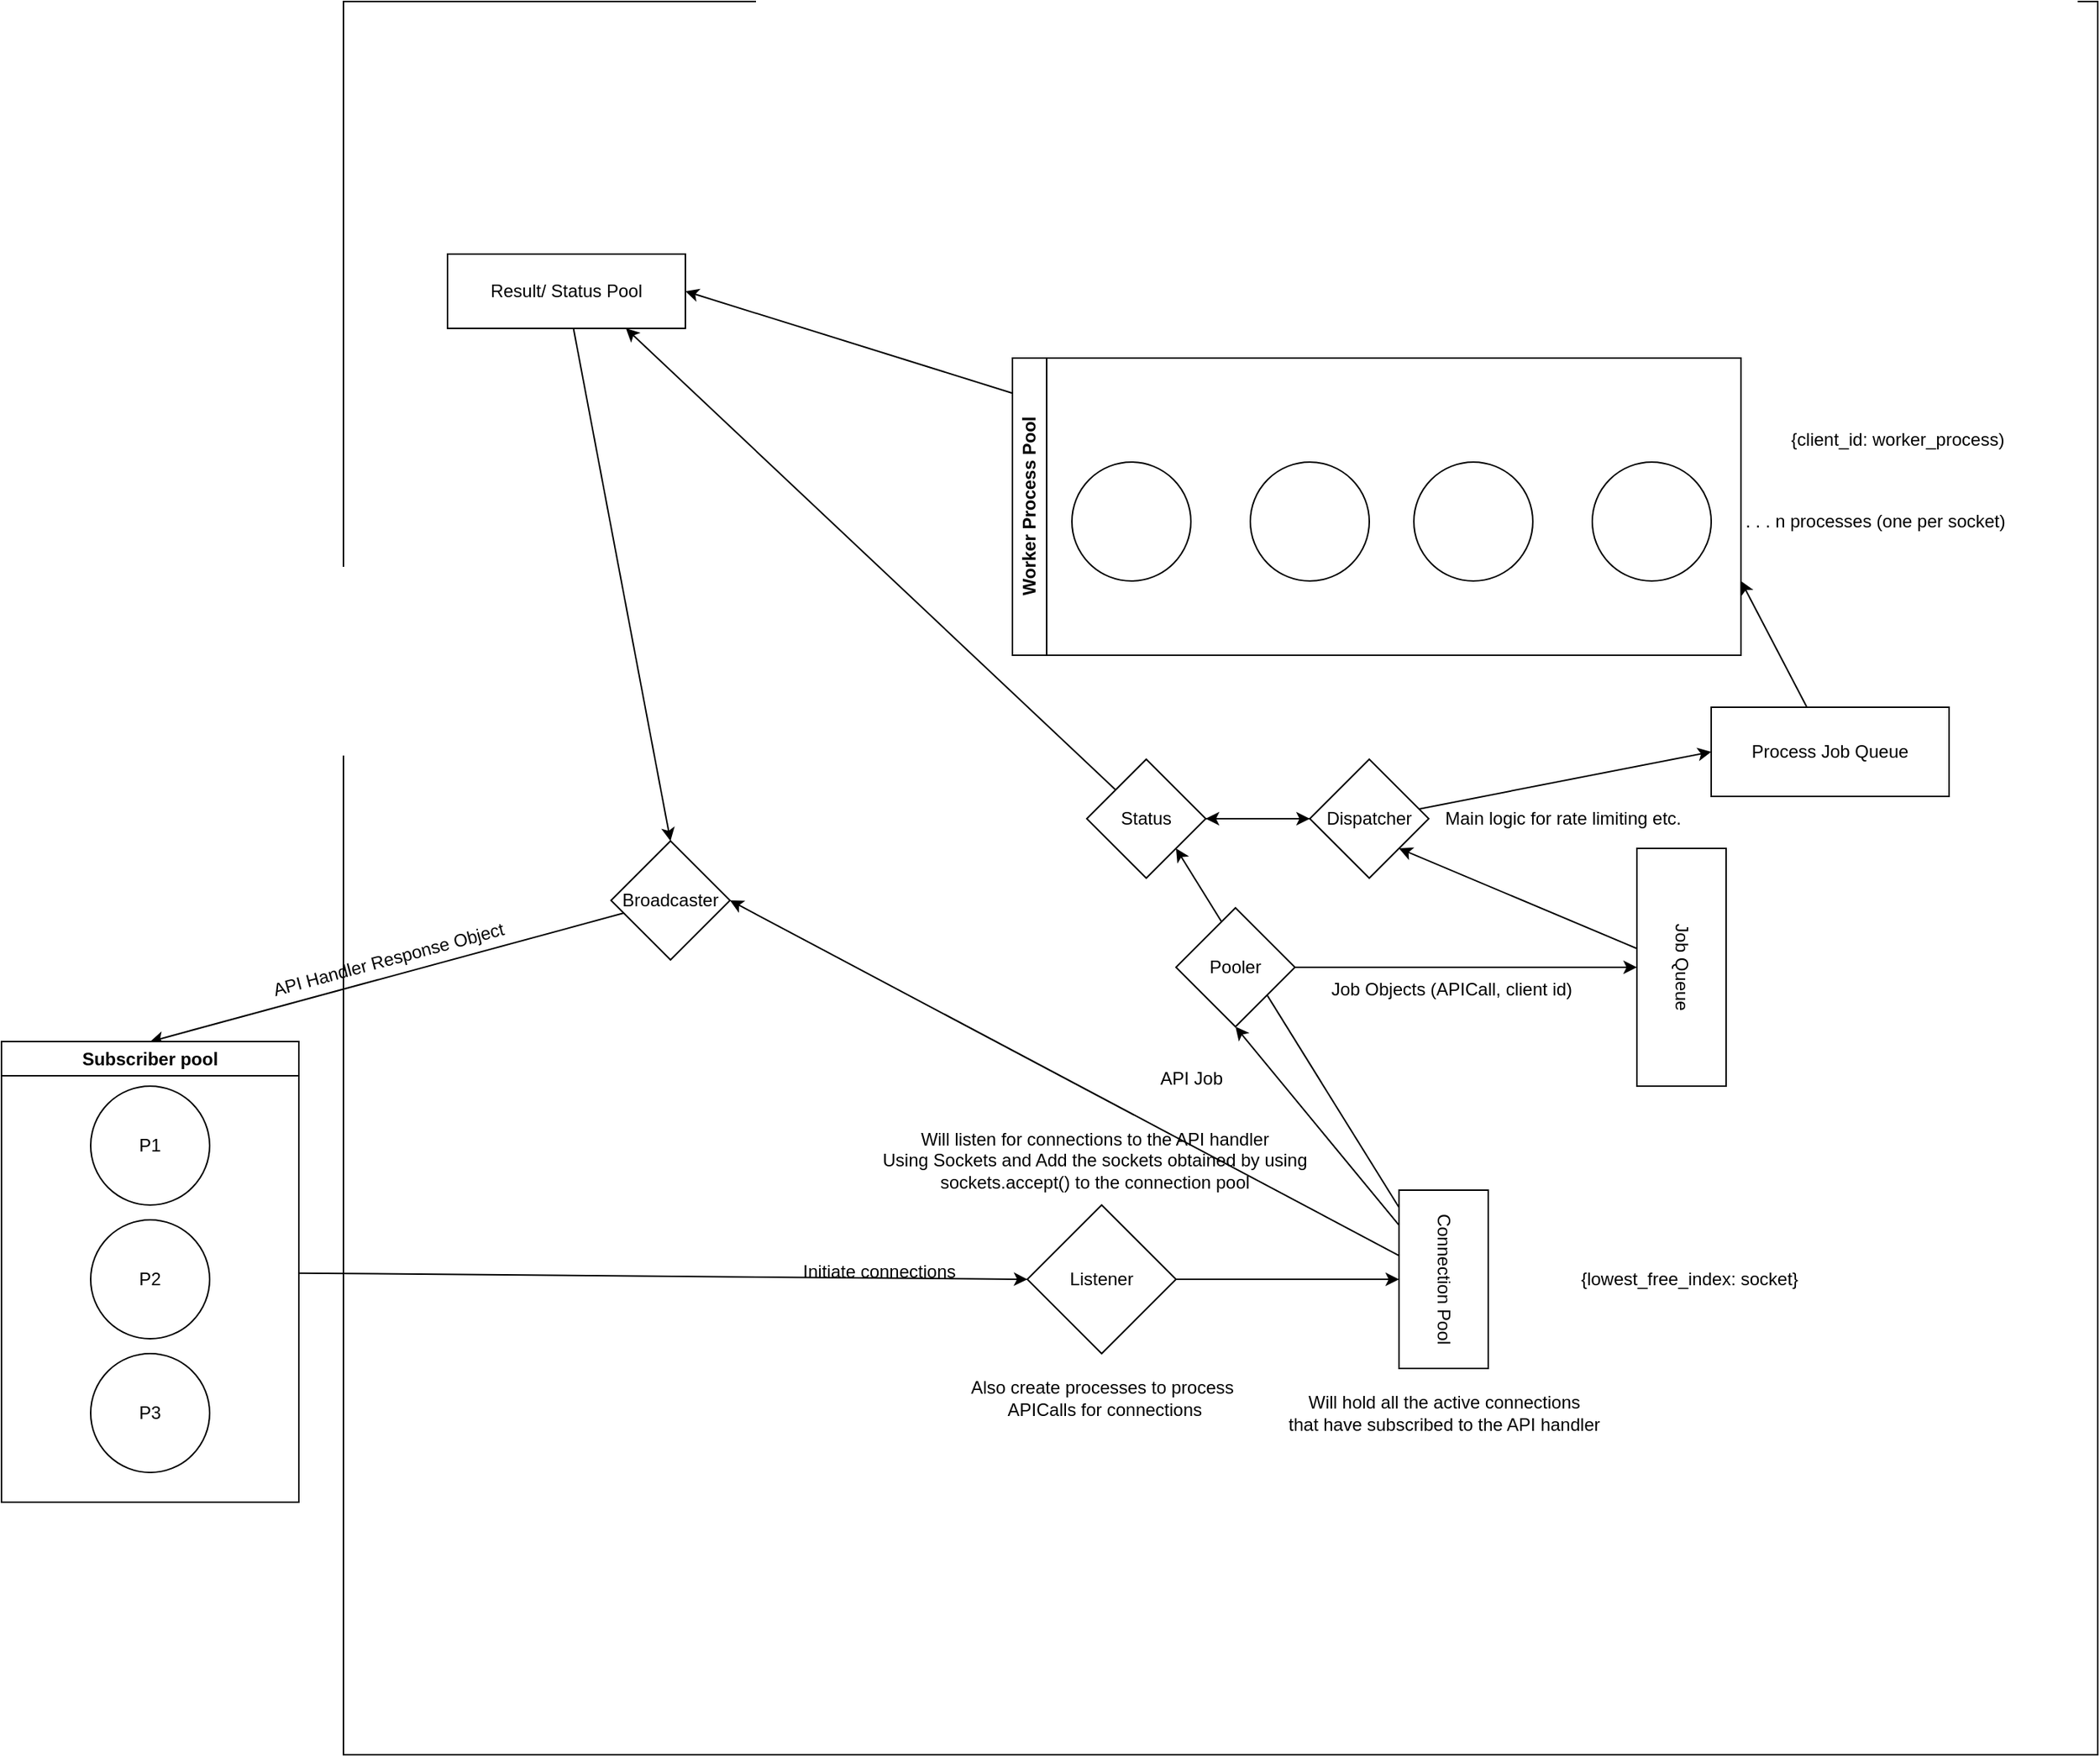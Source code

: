 <mxfile>
    <diagram id="5UH83zZkqx4QChW5Bn_I" name="Page-1">
        <mxGraphModel dx="2795" dy="1985" grid="1" gridSize="10" guides="1" tooltips="1" connect="1" arrows="1" fold="1" page="1" pageScale="1" pageWidth="850" pageHeight="1100" math="0" shadow="0">
            <root>
                <mxCell id="0"/>
                <mxCell id="1" parent="0"/>
                <object label="" hedietLinkedDataV1_path="../objects.py" hedietLinkedDataV1_start_col_x-num="8" hedietLinkedDataV1_start_line_x-num="73" hedietLinkedDataV1_end_col_x-num="8" hedietLinkedDataV1_end_line_x-num="73" id="77">
                    <mxCell style="whiteSpace=wrap;html=1;aspect=fixed;movable=1;resizable=1;rotatable=1;deletable=1;editable=1;connectable=1;" parent="1" vertex="1">
                        <mxGeometry x="-90" y="-290" width="1180" height="1180" as="geometry"/>
                    </mxCell>
                </object>
                <mxCell id="5" value="P1" style="ellipse;whiteSpace=wrap;html=1;aspect=fixed;" parent="1" vertex="1">
                    <mxGeometry x="-260" y="440" width="80" height="80" as="geometry"/>
                </mxCell>
                <mxCell id="35" style="edgeStyle=none;html=1;entryX=1;entryY=1;entryDx=0;entryDy=0;" parent="1" source="7" target="34" edge="1">
                    <mxGeometry relative="1" as="geometry"/>
                </mxCell>
                <mxCell id="7" value="Job Queue" style="rounded=0;whiteSpace=wrap;html=1;rotation=90;" parent="1" vertex="1">
                    <mxGeometry x="730" y="330" width="160" height="60" as="geometry"/>
                </mxCell>
                <mxCell id="70" style="edgeStyle=none;html=1;entryX=0.5;entryY=0;entryDx=0;entryDy=0;" parent="1" source="11" target="68" edge="1">
                    <mxGeometry relative="1" as="geometry"/>
                </mxCell>
                <mxCell id="11" value="Broadcaster" style="rhombus;whiteSpace=wrap;html=1;" parent="1" vertex="1">
                    <mxGeometry x="90" y="275" width="80" height="80" as="geometry"/>
                </mxCell>
                <mxCell id="23" style="edgeStyle=none;html=1;entryX=0.5;entryY=1;entryDx=0;entryDy=0;" parent="1" source="17" target="22" edge="1">
                    <mxGeometry relative="1" as="geometry"/>
                </mxCell>
                <mxCell id="17" value="Listener" style="rhombus;whiteSpace=wrap;html=1;" parent="1" vertex="1">
                    <mxGeometry x="370" y="520" width="100" height="100" as="geometry"/>
                </mxCell>
                <mxCell id="18" value="Will listen for connections to the API handler&lt;br&gt;Using Sockets and Add the sockets obtained by using&lt;br&gt;sockets.accept() to the connection pool" style="text;html=1;align=center;verticalAlign=middle;resizable=0;points=[];autosize=1;strokeColor=none;fillColor=none;" parent="1" vertex="1">
                    <mxGeometry x="260" y="460" width="310" height="60" as="geometry"/>
                </mxCell>
                <mxCell id="27" style="edgeStyle=none;html=1;entryX=0.5;entryY=1;entryDx=0;entryDy=0;" parent="1" source="22" target="25" edge="1">
                    <mxGeometry relative="1" as="geometry">
                        <mxPoint x="560" y="450" as="targetPoint"/>
                    </mxGeometry>
                </mxCell>
                <mxCell id="50" style="edgeStyle=none;html=1;entryX=1;entryY=1;entryDx=0;entryDy=0;" parent="1" source="22" target="46" edge="1">
                    <mxGeometry relative="1" as="geometry"/>
                </mxCell>
                <mxCell id="67" style="edgeStyle=none;html=1;entryX=1;entryY=0.5;entryDx=0;entryDy=0;" parent="1" source="22" target="11" edge="1">
                    <mxGeometry relative="1" as="geometry"/>
                </mxCell>
                <mxCell id="22" value="Connection Pool" style="rounded=0;whiteSpace=wrap;html=1;rotation=90;" parent="1" vertex="1">
                    <mxGeometry x="590" y="540" width="120" height="60" as="geometry"/>
                </mxCell>
                <mxCell id="24" value="Will hold all the active connections&lt;br&gt;that have subscribed to the API handler" style="text;html=1;align=center;verticalAlign=middle;resizable=0;points=[];autosize=1;strokeColor=none;fillColor=none;" parent="1" vertex="1">
                    <mxGeometry x="535" y="640" width="230" height="40" as="geometry"/>
                </mxCell>
                <mxCell id="28" style="edgeStyle=none;html=1;entryX=0.5;entryY=1;entryDx=0;entryDy=0;" parent="1" source="25" target="7" edge="1">
                    <mxGeometry relative="1" as="geometry"/>
                </mxCell>
                <mxCell id="25" value="Pooler" style="rhombus;whiteSpace=wrap;html=1;" parent="1" vertex="1">
                    <mxGeometry x="470" y="320" width="80" height="80" as="geometry"/>
                </mxCell>
                <mxCell id="29" value="" style="ellipse;whiteSpace=wrap;html=1;aspect=fixed;" parent="1" vertex="1">
                    <mxGeometry x="400" y="20" width="80" height="80" as="geometry"/>
                </mxCell>
                <mxCell id="30" value="" style="ellipse;whiteSpace=wrap;html=1;aspect=fixed;" parent="1" vertex="1">
                    <mxGeometry x="520" y="20" width="80" height="80" as="geometry"/>
                </mxCell>
                <mxCell id="31" value="" style="ellipse;whiteSpace=wrap;html=1;aspect=fixed;" parent="1" vertex="1">
                    <mxGeometry x="630" y="20" width="80" height="80" as="geometry"/>
                </mxCell>
                <mxCell id="32" value="" style="ellipse;whiteSpace=wrap;html=1;aspect=fixed;" parent="1" vertex="1">
                    <mxGeometry x="750" y="20" width="80" height="80" as="geometry"/>
                </mxCell>
                <mxCell id="51" style="edgeStyle=none;html=1;entryX=1;entryY=0.5;entryDx=0;entryDy=0;" parent="1" source="34" target="46" edge="1">
                    <mxGeometry relative="1" as="geometry"/>
                </mxCell>
                <mxCell id="82" style="edgeStyle=none;html=1;entryX=0;entryY=0.5;entryDx=0;entryDy=0;" parent="1" source="34" target="81" edge="1">
                    <mxGeometry relative="1" as="geometry"/>
                </mxCell>
                <mxCell id="34" value="Dispatcher" style="rhombus;whiteSpace=wrap;html=1;" parent="1" vertex="1">
                    <mxGeometry x="560" y="220" width="80" height="80" as="geometry"/>
                </mxCell>
                <mxCell id="42" value="API Job" style="text;html=1;align=center;verticalAlign=middle;resizable=0;points=[];autosize=1;strokeColor=none;fillColor=none;" parent="1" vertex="1">
                    <mxGeometry x="445" y="420" width="70" height="30" as="geometry"/>
                </mxCell>
                <mxCell id="43" value="{lowest_free_index: socket}" style="text;html=1;align=center;verticalAlign=middle;resizable=0;points=[];autosize=1;strokeColor=none;fillColor=none;" parent="1" vertex="1">
                    <mxGeometry x="730" y="555" width="170" height="30" as="geometry"/>
                </mxCell>
                <mxCell id="45" value="Job Objects (APICall, client id)" style="text;html=1;align=center;verticalAlign=middle;resizable=0;points=[];autosize=1;strokeColor=none;fillColor=none;" parent="1" vertex="1">
                    <mxGeometry x="560" y="360" width="190" height="30" as="geometry"/>
                </mxCell>
                <mxCell id="76" style="edgeStyle=none;html=1;entryX=0.75;entryY=1;entryDx=0;entryDy=0;" parent="1" source="46" target="59" edge="1">
                    <mxGeometry relative="1" as="geometry"/>
                </mxCell>
                <mxCell id="79" style="edgeStyle=none;html=1;fontFamily=Helvetica;fontSize=12;fontColor=default;" parent="1" source="46" target="34" edge="1">
                    <mxGeometry relative="1" as="geometry"/>
                </mxCell>
                <mxCell id="46" value="Status" style="rhombus;whiteSpace=wrap;html=1;" parent="1" vertex="1">
                    <mxGeometry x="410" y="220" width="80" height="80" as="geometry"/>
                </mxCell>
                <mxCell id="48" value="Also create processes to process&lt;br&gt;&amp;nbsp;APICalls for connections" style="text;html=1;align=center;verticalAlign=middle;resizable=0;points=[];autosize=1;strokeColor=none;fillColor=none;" parent="1" vertex="1">
                    <mxGeometry x="320" y="630" width="200" height="40" as="geometry"/>
                </mxCell>
                <mxCell id="57" value=". . . n processes (one per socket)" style="text;html=1;align=center;verticalAlign=middle;resizable=0;points=[];autosize=1;strokeColor=none;fillColor=none;" parent="1" vertex="1">
                    <mxGeometry x="840" y="45" width="200" height="30" as="geometry"/>
                </mxCell>
                <mxCell id="58" value="Main logic for rate limiting etc." style="text;html=1;align=center;verticalAlign=middle;resizable=0;points=[];autosize=1;strokeColor=none;fillColor=none;" parent="1" vertex="1">
                    <mxGeometry x="640" y="245" width="180" height="30" as="geometry"/>
                </mxCell>
                <mxCell id="66" style="edgeStyle=none;html=1;entryX=0.5;entryY=0;entryDx=0;entryDy=0;" parent="1" source="59" target="11" edge="1">
                    <mxGeometry relative="1" as="geometry"/>
                </mxCell>
                <mxCell id="59" value="Result/ Status Pool" style="rounded=0;whiteSpace=wrap;html=1;" parent="1" vertex="1">
                    <mxGeometry x="-20" y="-120" width="160" height="50" as="geometry"/>
                </mxCell>
                <mxCell id="69" style="edgeStyle=none;html=1;entryX=0;entryY=0.5;entryDx=0;entryDy=0;" parent="1" source="68" target="17" edge="1">
                    <mxGeometry relative="1" as="geometry"/>
                </mxCell>
                <mxCell id="68" value="Subscriber pool" style="swimlane;whiteSpace=wrap;html=1;" parent="1" vertex="1">
                    <mxGeometry x="-320" y="410" width="200" height="310" as="geometry"/>
                </mxCell>
                <mxCell id="4" value="P2" style="ellipse;whiteSpace=wrap;html=1;aspect=fixed;" parent="68" vertex="1">
                    <mxGeometry x="60" y="120" width="80" height="80" as="geometry"/>
                </mxCell>
                <mxCell id="6" value="P3" style="ellipse;whiteSpace=wrap;html=1;aspect=fixed;" parent="68" vertex="1">
                    <mxGeometry x="60" y="210" width="80" height="80" as="geometry"/>
                </mxCell>
                <mxCell id="71" value="Initiate connections" style="text;html=1;align=center;verticalAlign=middle;resizable=0;points=[];autosize=1;strokeColor=none;fillColor=none;" parent="1" vertex="1">
                    <mxGeometry x="205" y="550" width="130" height="30" as="geometry"/>
                </mxCell>
                <mxCell id="75" style="edgeStyle=none;html=1;entryX=1;entryY=0.5;entryDx=0;entryDy=0;" parent="1" source="72" target="59" edge="1">
                    <mxGeometry relative="1" as="geometry"/>
                </mxCell>
                <mxCell id="72" value="Worker Process Pool" style="swimlane;horizontal=0;whiteSpace=wrap;html=1;" parent="1" vertex="1">
                    <mxGeometry x="360" y="-50" width="490" height="200" as="geometry"/>
                </mxCell>
                <mxCell id="78" value="API Handler Response Object" style="text;html=1;align=center;verticalAlign=middle;resizable=0;points=[];autosize=1;strokeColor=none;fillColor=none;fontSize=12;fontFamily=Helvetica;fontColor=default;rotation=-15;" parent="1" vertex="1">
                    <mxGeometry x="-150" y="340" width="180" height="30" as="geometry"/>
                </mxCell>
                <mxCell id="80" value="{client_id: worker_process)" style="text;html=1;align=center;verticalAlign=middle;resizable=0;points=[];autosize=1;strokeColor=none;fillColor=none;fontSize=12;fontFamily=Helvetica;fontColor=default;" parent="1" vertex="1">
                    <mxGeometry x="870" y="-10" width="170" height="30" as="geometry"/>
                </mxCell>
                <mxCell id="83" style="edgeStyle=none;html=1;entryX=1;entryY=0.75;entryDx=0;entryDy=0;" parent="1" source="81" target="72" edge="1">
                    <mxGeometry relative="1" as="geometry"/>
                </mxCell>
                <mxCell id="81" value="Process Job Queue" style="rounded=0;whiteSpace=wrap;html=1;rotation=0;" parent="1" vertex="1">
                    <mxGeometry x="830" y="185" width="160" height="60" as="geometry"/>
                </mxCell>
            </root>
        </mxGraphModel>
    </diagram>
</mxfile>